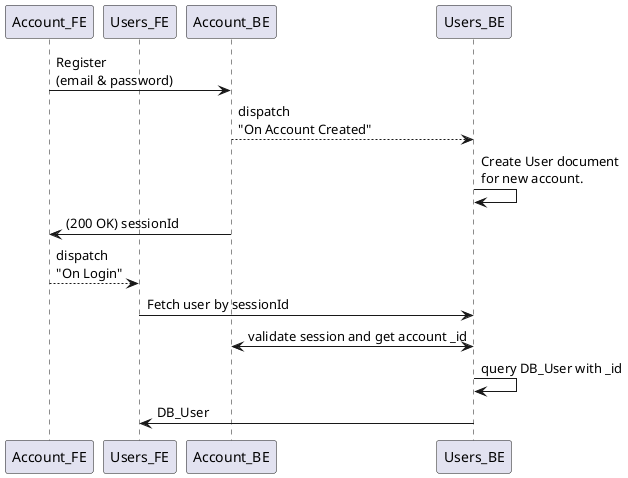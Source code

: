 @startuml
participant Account_FE
participant Users_FE
participant Account_BE
participant Users_BE

Account_FE -> Account_BE: Register\n(email & password)
Account_BE --> Users_BE: dispatch\n"On Account Created"
Users_BE -> Users_BE: Create User document\nfor new account.
Account_BE -> Account_FE: (200 OK) sessionId
Account_FE --> Users_FE: dispatch\n"On Login"
Users_FE -> Users_BE: Fetch user by sessionId
Users_BE <-> Account_BE: validate session and get account _id
Users_BE -> Users_BE: query DB_User with _id
Users_BE-> Users_FE: DB_User
@enduml